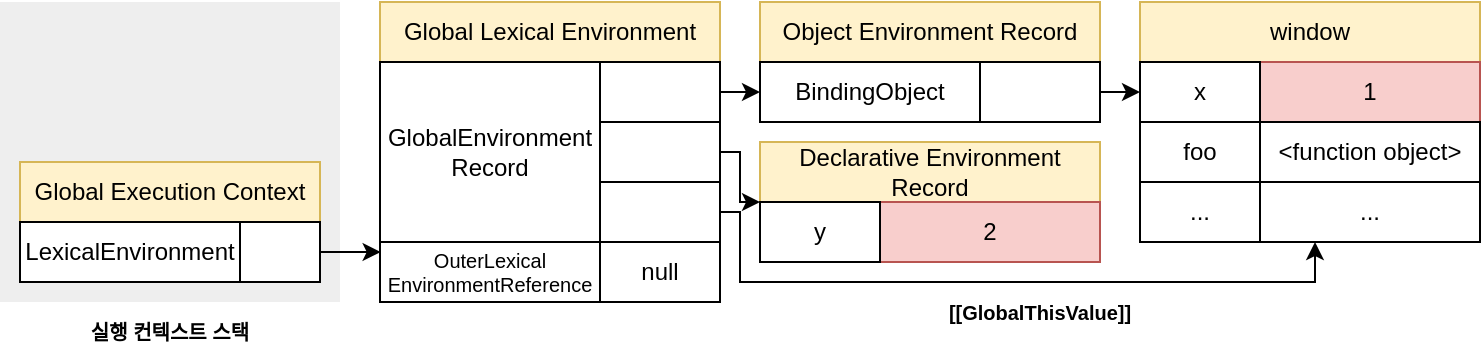 <mxfile version="18.0.1" type="device"><diagram id="O1U1kpI1QgW9ZwMXJjy6" name="페이지-1"><mxGraphModel dx="1106" dy="836" grid="1" gridSize="10" guides="1" tooltips="1" connect="1" arrows="1" fold="1" page="1" pageScale="1" pageWidth="827" pageHeight="1169" math="0" shadow="0"><root><mxCell id="0"/><mxCell id="1" parent="0"/><mxCell id="R1mxbRihu5sKucgu46QH-1" value="" style="rounded=0;whiteSpace=wrap;html=1;fontSize=10;fillColor=#eeeeee;strokeColor=none;" parent="1" vertex="1"><mxGeometry x="40" y="480" width="170" height="150" as="geometry"/></mxCell><mxCell id="R1mxbRihu5sKucgu46QH-2" value="Global Lexical Environment" style="rounded=0;whiteSpace=wrap;html=1;fillColor=#fff2cc;strokeColor=#d6b656;" parent="1" vertex="1"><mxGeometry x="230" y="480" width="170" height="30" as="geometry"/></mxCell><mxCell id="R1mxbRihu5sKucgu46QH-3" style="edgeStyle=orthogonalEdgeStyle;rounded=0;orthogonalLoop=1;jettySize=auto;html=1;exitX=1;exitY=0.5;exitDx=0;exitDy=0;entryX=0;entryY=0;entryDx=0;entryDy=0;fontSize=10;startArrow=none;startFill=0;" parent="1" source="R1mxbRihu5sKucgu46QH-4" target="R1mxbRihu5sKucgu46QH-23" edge="1"><mxGeometry relative="1" as="geometry"><Array as="points"><mxPoint x="410" y="555"/><mxPoint x="410" y="580"/></Array></mxGeometry></mxCell><mxCell id="R1mxbRihu5sKucgu46QH-4" value="" style="rounded=0;whiteSpace=wrap;html=1;" parent="1" vertex="1"><mxGeometry x="340" y="540" width="60" height="30" as="geometry"/></mxCell><mxCell id="R1mxbRihu5sKucgu46QH-5" value="GlobalEnvironment&lt;br&gt;Record" style="rounded=0;whiteSpace=wrap;html=1;" parent="1" vertex="1"><mxGeometry x="230" y="510" width="110" height="90" as="geometry"/></mxCell><mxCell id="R1mxbRihu5sKucgu46QH-6" style="edgeStyle=orthogonalEdgeStyle;rounded=0;orthogonalLoop=1;jettySize=auto;html=1;exitX=1;exitY=0.5;exitDx=0;exitDy=0;entryX=0.25;entryY=1;entryDx=0;entryDy=0;fontSize=10;startArrow=none;startFill=0;" parent="1" source="R1mxbRihu5sKucgu46QH-7" target="R1mxbRihu5sKucgu46QH-30" edge="1"><mxGeometry relative="1" as="geometry"><Array as="points"><mxPoint x="410" y="585"/><mxPoint x="410" y="620"/><mxPoint x="697" y="620"/></Array></mxGeometry></mxCell><mxCell id="R1mxbRihu5sKucgu46QH-7" value="" style="rounded=0;whiteSpace=wrap;html=1;" parent="1" vertex="1"><mxGeometry x="340" y="570" width="60" height="30" as="geometry"/></mxCell><mxCell id="R1mxbRihu5sKucgu46QH-8" value="&lt;font style=&quot;font-size: 10px;&quot;&gt;OuterLexical&lt;br style=&quot;font-size: 10px;&quot;&gt;EnvironmentReference&lt;/font&gt;" style="rounded=0;whiteSpace=wrap;html=1;fontSize=10;" parent="1" vertex="1"><mxGeometry x="230" y="600" width="110" height="30" as="geometry"/></mxCell><mxCell id="R1mxbRihu5sKucgu46QH-9" value="Global Execution Context" style="rounded=0;whiteSpace=wrap;html=1;fillColor=#fff2cc;strokeColor=#d6b656;" parent="1" vertex="1"><mxGeometry x="50" y="560" width="150" height="30" as="geometry"/></mxCell><mxCell id="R1mxbRihu5sKucgu46QH-10" value="" style="rounded=0;whiteSpace=wrap;html=1;" parent="1" vertex="1"><mxGeometry x="160" y="590" width="40" height="30" as="geometry"/></mxCell><mxCell id="R1mxbRihu5sKucgu46QH-11" value="LexicalEnvironment" style="rounded=0;whiteSpace=wrap;html=1;" parent="1" vertex="1"><mxGeometry x="50" y="590" width="110" height="30" as="geometry"/></mxCell><mxCell id="R1mxbRihu5sKucgu46QH-12" style="edgeStyle=orthogonalEdgeStyle;rounded=0;orthogonalLoop=1;jettySize=auto;html=1;exitX=1;exitY=0.5;exitDx=0;exitDy=0;entryX=0;entryY=0.5;entryDx=0;entryDy=0;fontSize=10;startArrow=none;startFill=0;" parent="1" source="R1mxbRihu5sKucgu46QH-13" target="R1mxbRihu5sKucgu46QH-18" edge="1"><mxGeometry relative="1" as="geometry"/></mxCell><mxCell id="R1mxbRihu5sKucgu46QH-13" value="" style="rounded=0;whiteSpace=wrap;html=1;" parent="1" vertex="1"><mxGeometry x="340" y="510" width="60" height="30" as="geometry"/></mxCell><mxCell id="R1mxbRihu5sKucgu46QH-14" value="null" style="rounded=0;whiteSpace=wrap;html=1;" parent="1" vertex="1"><mxGeometry x="340" y="600" width="60" height="30" as="geometry"/></mxCell><mxCell id="R1mxbRihu5sKucgu46QH-15" value="" style="endArrow=classic;html=1;rounded=0;fontSize=10;exitX=1;exitY=0.5;exitDx=0;exitDy=0;entryX=0.003;entryY=0.167;entryDx=0;entryDy=0;entryPerimeter=0;" parent="1" source="R1mxbRihu5sKucgu46QH-10" target="R1mxbRihu5sKucgu46QH-8" edge="1"><mxGeometry width="50" height="50" relative="1" as="geometry"><mxPoint x="250" y="620" as="sourcePoint"/><mxPoint x="230" y="605" as="targetPoint"/></mxGeometry></mxCell><mxCell id="R1mxbRihu5sKucgu46QH-16" value="&lt;b&gt;실행 컨텍스트 스택&lt;/b&gt;" style="text;html=1;strokeColor=none;fillColor=none;align=center;verticalAlign=middle;whiteSpace=wrap;rounded=0;fontSize=10;" parent="1" vertex="1"><mxGeometry x="75" y="630" width="100" height="30" as="geometry"/></mxCell><mxCell id="R1mxbRihu5sKucgu46QH-17" value="Object Environment Record" style="rounded=0;whiteSpace=wrap;html=1;fillColor=#fff2cc;strokeColor=#d6b656;" parent="1" vertex="1"><mxGeometry x="420" y="480" width="170" height="30" as="geometry"/></mxCell><mxCell id="R1mxbRihu5sKucgu46QH-18" value="BindingObject" style="rounded=0;whiteSpace=wrap;html=1;" parent="1" vertex="1"><mxGeometry x="420" y="510" width="110" height="30" as="geometry"/></mxCell><mxCell id="R1mxbRihu5sKucgu46QH-19" style="edgeStyle=orthogonalEdgeStyle;rounded=0;orthogonalLoop=1;jettySize=auto;html=1;exitX=1;exitY=0.5;exitDx=0;exitDy=0;entryX=0;entryY=0.5;entryDx=0;entryDy=0;" parent="1" source="R1mxbRihu5sKucgu46QH-20" target="R1mxbRihu5sKucgu46QH-26" edge="1"><mxGeometry relative="1" as="geometry"/></mxCell><mxCell id="R1mxbRihu5sKucgu46QH-20" value="" style="rounded=0;whiteSpace=wrap;html=1;" parent="1" vertex="1"><mxGeometry x="530" y="510" width="60" height="30" as="geometry"/></mxCell><mxCell id="R1mxbRihu5sKucgu46QH-21" value="Declarative Environment Record" style="rounded=0;whiteSpace=wrap;html=1;fillColor=#fff2cc;strokeColor=#d6b656;" parent="1" vertex="1"><mxGeometry x="420" y="550" width="170" height="30" as="geometry"/></mxCell><mxCell id="R1mxbRihu5sKucgu46QH-22" value="2" style="rounded=0;whiteSpace=wrap;html=1;fillColor=#f8cecc;strokeColor=#b85450;" parent="1" vertex="1"><mxGeometry x="480" y="580" width="110" height="30" as="geometry"/></mxCell><mxCell id="R1mxbRihu5sKucgu46QH-23" value="y" style="rounded=0;whiteSpace=wrap;html=1;" parent="1" vertex="1"><mxGeometry x="420" y="580" width="60" height="30" as="geometry"/></mxCell><mxCell id="R1mxbRihu5sKucgu46QH-24" value="window" style="rounded=0;whiteSpace=wrap;html=1;fillColor=#fff2cc;strokeColor=#d6b656;" parent="1" vertex="1"><mxGeometry x="610" y="480" width="170" height="30" as="geometry"/></mxCell><mxCell id="R1mxbRihu5sKucgu46QH-25" value="1" style="rounded=0;whiteSpace=wrap;html=1;fillColor=#f8cecc;strokeColor=#b85450;" parent="1" vertex="1"><mxGeometry x="670" y="510" width="110" height="30" as="geometry"/></mxCell><mxCell id="R1mxbRihu5sKucgu46QH-26" value="x" style="rounded=0;whiteSpace=wrap;html=1;" parent="1" vertex="1"><mxGeometry x="610" y="510" width="60" height="30" as="geometry"/></mxCell><mxCell id="R1mxbRihu5sKucgu46QH-27" value="foo" style="rounded=0;whiteSpace=wrap;html=1;" parent="1" vertex="1"><mxGeometry x="610" y="540" width="60" height="30" as="geometry"/></mxCell><mxCell id="R1mxbRihu5sKucgu46QH-28" value="..." style="rounded=0;whiteSpace=wrap;html=1;" parent="1" vertex="1"><mxGeometry x="610" y="570" width="60" height="30" as="geometry"/></mxCell><mxCell id="R1mxbRihu5sKucgu46QH-29" value="&amp;lt;function object&amp;gt;" style="rounded=0;whiteSpace=wrap;html=1;" parent="1" vertex="1"><mxGeometry x="670" y="540" width="110" height="30" as="geometry"/></mxCell><mxCell id="R1mxbRihu5sKucgu46QH-30" value="..." style="rounded=0;whiteSpace=wrap;html=1;" parent="1" vertex="1"><mxGeometry x="670" y="570" width="110" height="30" as="geometry"/></mxCell><mxCell id="R1mxbRihu5sKucgu46QH-31" value="&lt;b&gt;[[GlobalThisValue]]&lt;/b&gt;" style="text;html=1;strokeColor=none;fillColor=none;align=center;verticalAlign=middle;whiteSpace=wrap;rounded=0;fontSize=10;" parent="1" vertex="1"><mxGeometry x="510" y="620" width="100" height="30" as="geometry"/></mxCell></root></mxGraphModel></diagram></mxfile>